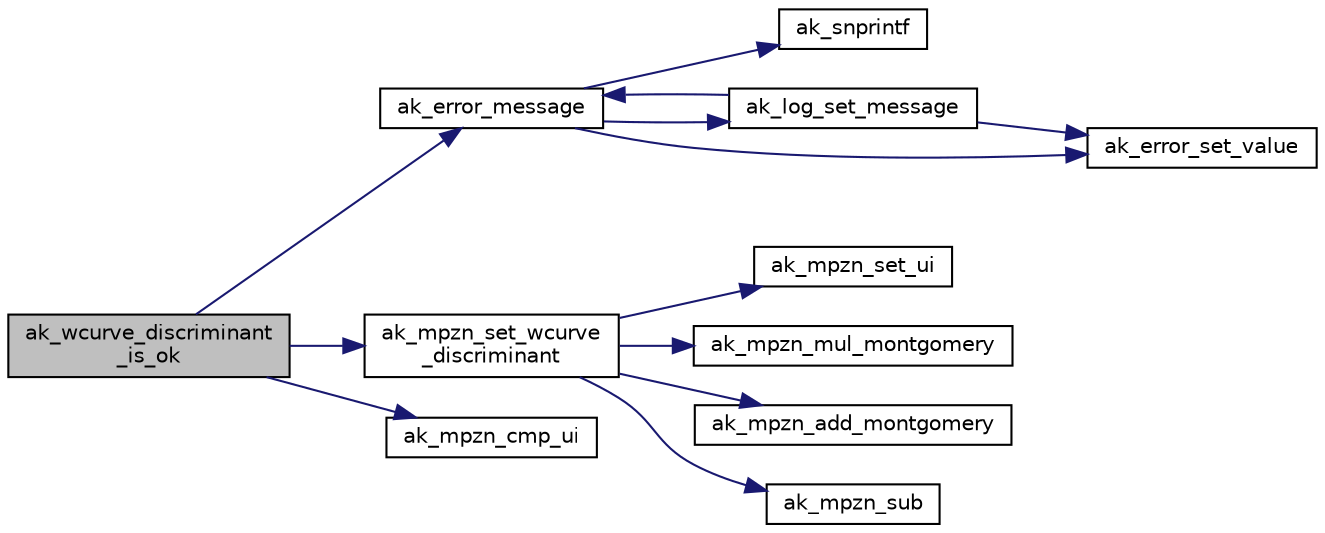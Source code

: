digraph "ak_wcurve_discriminant_is_ok"
{
  edge [fontname="Helvetica",fontsize="10",labelfontname="Helvetica",labelfontsize="10"];
  node [fontname="Helvetica",fontsize="10",shape=record];
  rankdir="LR";
  Node1 [label="ak_wcurve_discriminant\l_is_ok",height=0.2,width=0.4,color="black", fillcolor="grey75", style="filled", fontcolor="black"];
  Node1 -> Node2 [color="midnightblue",fontsize="10",style="solid",fontname="Helvetica"];
  Node2 [label="ak_error_message",height=0.2,width=0.4,color="black", fillcolor="white", style="filled",URL="$ak__log_8c.html#a80a4822cbd184b3cbcc43096126eb52b",tooltip="Вывод сообщений о возникшей в процессе выполнения ошибке. "];
  Node2 -> Node3 [color="midnightblue",fontsize="10",style="solid",fontname="Helvetica"];
  Node3 [label="ak_snprintf",height=0.2,width=0.4,color="black", fillcolor="white", style="filled",URL="$ak__log_8c.html#a129225cc1640b6773cf0a7d629f0dca6",tooltip="Обобщенная реализация функции snprintf для различных компиляторов. "];
  Node2 -> Node4 [color="midnightblue",fontsize="10",style="solid",fontname="Helvetica"];
  Node4 [label="ak_log_set_message",height=0.2,width=0.4,color="black", fillcolor="white", style="filled",URL="$ak__log_8c.html#a25eff854c3f398d72791d04662d0978a",tooltip="Прямой вывод сообщения аудита. "];
  Node4 -> Node5 [color="midnightblue",fontsize="10",style="solid",fontname="Helvetica"];
  Node5 [label="ak_error_set_value",height=0.2,width=0.4,color="black", fillcolor="white", style="filled",URL="$ak__log_8c.html#a700e68d9e88d81489869ba269af25c7b",tooltip="Функция устанавливает значение переменной, хранящей ошибку выполнения программы. "];
  Node4 -> Node2 [color="midnightblue",fontsize="10",style="solid",fontname="Helvetica"];
  Node2 -> Node5 [color="midnightblue",fontsize="10",style="solid",fontname="Helvetica"];
  Node1 -> Node6 [color="midnightblue",fontsize="10",style="solid",fontname="Helvetica"];
  Node6 [label="ak_mpzn_set_wcurve\l_discriminant",height=0.2,width=0.4,color="black", fillcolor="white", style="filled",URL="$ak__curves_8c.html#aef7432ac446cc60e5b343ce752876792",tooltip="Вычисление дискриминанта эллиптической кривой, заданной в короткой форме Вейерштрасса. "];
  Node6 -> Node7 [color="midnightblue",fontsize="10",style="solid",fontname="Helvetica"];
  Node7 [label="ak_mpzn_set_ui",height=0.2,width=0.4,color="black", fillcolor="white", style="filled",URL="$ak__mpzn_8c.html#a3038283a8f7a8adc44f81b60d20039c1",tooltip="Присвоение вычету беззнакового целого значения. "];
  Node6 -> Node8 [color="midnightblue",fontsize="10",style="solid",fontname="Helvetica"];
  Node8 [label="ak_mpzn_mul_montgomery",height=0.2,width=0.4,color="black", fillcolor="white", style="filled",URL="$ak__mpzn_8c.html#af348d554b8750cf921ccc4e15736bdf4",tooltip="Умножение двух вычетов в представлении Монтгомери. "];
  Node6 -> Node9 [color="midnightblue",fontsize="10",style="solid",fontname="Helvetica"];
  Node9 [label="ak_mpzn_add_montgomery",height=0.2,width=0.4,color="black", fillcolor="white", style="filled",URL="$ak__mpzn_8c.html#a062d2921b0e1ae9785c611c51a758762",tooltip="Сложение двух вычетов в представлении Монтгомери. "];
  Node6 -> Node10 [color="midnightblue",fontsize="10",style="solid",fontname="Helvetica"];
  Node10 [label="ak_mpzn_sub",height=0.2,width=0.4,color="black", fillcolor="white", style="filled",URL="$ak__mpzn_8c.html#ae8d733cc1f6ca575b68d58411e37c2be",tooltip="Вычитание двух вычетов "];
  Node1 -> Node11 [color="midnightblue",fontsize="10",style="solid",fontname="Helvetica"];
  Node11 [label="ak_mpzn_cmp_ui",height=0.2,width=0.4,color="black", fillcolor="white", style="filled",URL="$ak__mpzn_8c.html#ad5a73800b3bc4f1d12c17d45301c574e",tooltip="Сравнение вычета с беззнаковым целым числом (типа ak_uint64) "];
}

